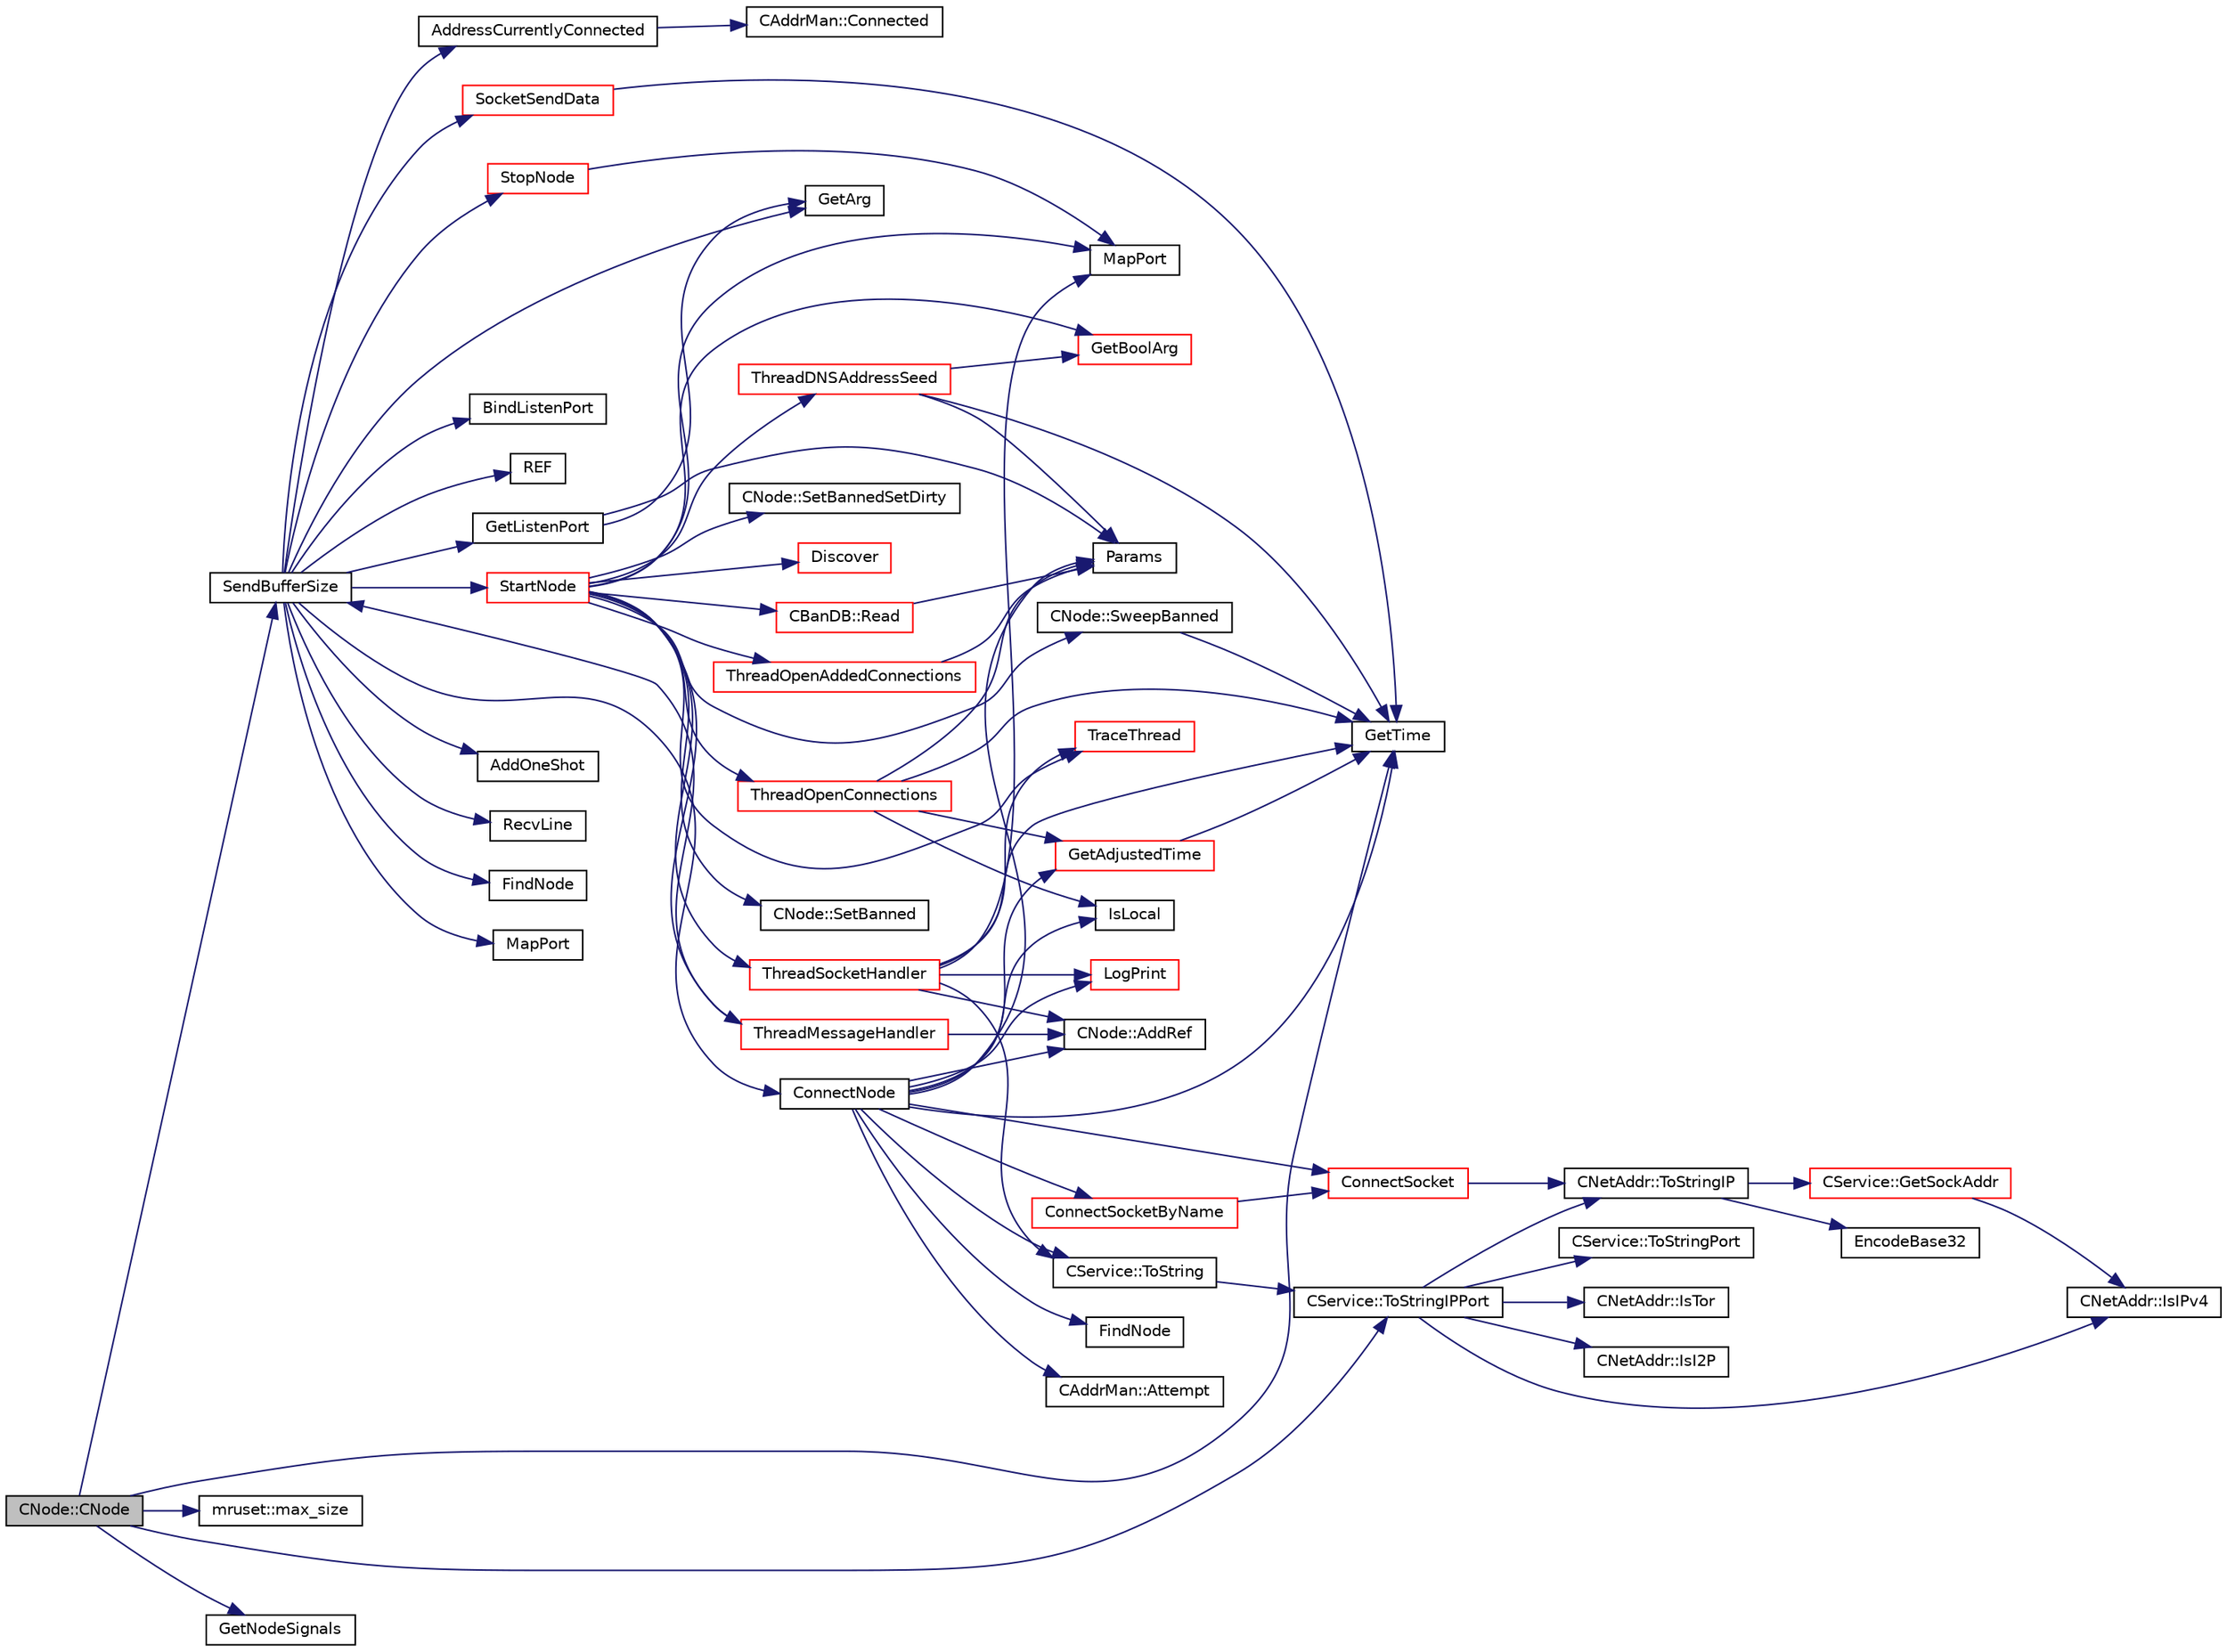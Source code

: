 digraph "CNode::CNode"
{
  edge [fontname="Helvetica",fontsize="10",labelfontname="Helvetica",labelfontsize="10"];
  node [fontname="Helvetica",fontsize="10",shape=record];
  rankdir="LR";
  Node0 [label="CNode::CNode",height=0.2,width=0.4,color="black", fillcolor="grey75", style="filled", fontcolor="black"];
  Node0 -> Node1 [color="midnightblue",fontsize="10",style="solid",fontname="Helvetica"];
  Node1 [label="GetTime",height=0.2,width=0.4,color="black", fillcolor="white", style="filled",URL="$df/d2d/util_8cpp.html#a46fac5fba8ba905b5f9acb364f5d8c6f"];
  Node0 -> Node2 [color="midnightblue",fontsize="10",style="solid",fontname="Helvetica"];
  Node2 [label="CService::ToStringIPPort",height=0.2,width=0.4,color="black", fillcolor="white", style="filled",URL="$d3/dcc/class_c_service.html#a224204c838b12eeb49ca7eabe6f75004"];
  Node2 -> Node3 [color="midnightblue",fontsize="10",style="solid",fontname="Helvetica"];
  Node3 [label="CNetAddr::IsIPv4",height=0.2,width=0.4,color="black", fillcolor="white", style="filled",URL="$d3/dc3/class_c_net_addr.html#a7021b79e9a33c342b68db09dbb6c2293"];
  Node2 -> Node4 [color="midnightblue",fontsize="10",style="solid",fontname="Helvetica"];
  Node4 [label="CNetAddr::IsTor",height=0.2,width=0.4,color="black", fillcolor="white", style="filled",URL="$d3/dc3/class_c_net_addr.html#a4db37b4997ff3b8c57959f2aa915a9a3"];
  Node2 -> Node5 [color="midnightblue",fontsize="10",style="solid",fontname="Helvetica"];
  Node5 [label="CNetAddr::IsI2P",height=0.2,width=0.4,color="black", fillcolor="white", style="filled",URL="$d3/dc3/class_c_net_addr.html#afc07b09ccfd8406c5aa30ce009727eab"];
  Node2 -> Node6 [color="midnightblue",fontsize="10",style="solid",fontname="Helvetica"];
  Node6 [label="CNetAddr::ToStringIP",height=0.2,width=0.4,color="black", fillcolor="white", style="filled",URL="$d3/dc3/class_c_net_addr.html#a0c8d9b5ed3824546ff4dccca3b28b073"];
  Node6 -> Node7 [color="midnightblue",fontsize="10",style="solid",fontname="Helvetica"];
  Node7 [label="EncodeBase32",height=0.2,width=0.4,color="black", fillcolor="white", style="filled",URL="$df/d2d/util_8cpp.html#a71aa75e646de8a10971f887bc71d9a75"];
  Node6 -> Node8 [color="midnightblue",fontsize="10",style="solid",fontname="Helvetica"];
  Node8 [label="CService::GetSockAddr",height=0.2,width=0.4,color="red", fillcolor="white", style="filled",URL="$d3/dcc/class_c_service.html#ac4c6d655fab3af40937f0b0c65581745"];
  Node8 -> Node3 [color="midnightblue",fontsize="10",style="solid",fontname="Helvetica"];
  Node2 -> Node15 [color="midnightblue",fontsize="10",style="solid",fontname="Helvetica"];
  Node15 [label="CService::ToStringPort",height=0.2,width=0.4,color="black", fillcolor="white", style="filled",URL="$d3/dcc/class_c_service.html#a95d6f24b6a613fca24734ba4e38ef3dc"];
  Node0 -> Node16 [color="midnightblue",fontsize="10",style="solid",fontname="Helvetica"];
  Node16 [label="mruset::max_size",height=0.2,width=0.4,color="black", fillcolor="white", style="filled",URL="$d6/d19/classmruset.html#af33f9531e47639e4dc6a42c123797292"];
  Node0 -> Node17 [color="midnightblue",fontsize="10",style="solid",fontname="Helvetica"];
  Node17 [label="SendBufferSize",height=0.2,width=0.4,color="black", fillcolor="white", style="filled",URL="$d7/d97/net_8h.html#a13f289d6233bd32b78a38793f76bdccb"];
  Node17 -> Node18 [color="midnightblue",fontsize="10",style="solid",fontname="Helvetica"];
  Node18 [label="GetArg",height=0.2,width=0.4,color="black", fillcolor="white", style="filled",URL="$df/d2d/util_8cpp.html#a24f685720bf40370e5bd2a192ad50cd8",tooltip="Return string argument or default value. "];
  Node17 -> Node19 [color="midnightblue",fontsize="10",style="solid",fontname="Helvetica"];
  Node19 [label="AddOneShot",height=0.2,width=0.4,color="black", fillcolor="white", style="filled",URL="$d7/d97/net_8h.html#a2471d0b46855da3f37d488ffcda3fe85"];
  Node17 -> Node20 [color="midnightblue",fontsize="10",style="solid",fontname="Helvetica"];
  Node20 [label="RecvLine",height=0.2,width=0.4,color="black", fillcolor="white", style="filled",URL="$d7/d97/net_8h.html#a09007f71e7e0bde35df7af76716e1614"];
  Node17 -> Node21 [color="midnightblue",fontsize="10",style="solid",fontname="Helvetica"];
  Node21 [label="AddressCurrentlyConnected",height=0.2,width=0.4,color="black", fillcolor="white", style="filled",URL="$d7/d97/net_8h.html#ad4aabaa937cd6f4b708c47dbbdb8ea60"];
  Node21 -> Node22 [color="midnightblue",fontsize="10",style="solid",fontname="Helvetica"];
  Node22 [label="CAddrMan::Connected",height=0.2,width=0.4,color="black", fillcolor="white", style="filled",URL="$d1/dc7/class_c_addr_man.html#a7aba66d9e9527522fed974567d34c322"];
  Node17 -> Node23 [color="midnightblue",fontsize="10",style="solid",fontname="Helvetica"];
  Node23 [label="FindNode",height=0.2,width=0.4,color="black", fillcolor="white", style="filled",URL="$d7/d97/net_8h.html#a66a7371d8e724cac0b4495169cdf2859"];
  Node17 -> Node24 [color="midnightblue",fontsize="10",style="solid",fontname="Helvetica"];
  Node24 [label="ConnectNode",height=0.2,width=0.4,color="black", fillcolor="white", style="filled",URL="$d7/d97/net_8h.html#ab2c1bd88322f3f689616e70be5b53ade"];
  Node24 -> Node25 [color="midnightblue",fontsize="10",style="solid",fontname="Helvetica"];
  Node25 [label="IsLocal",height=0.2,width=0.4,color="black", fillcolor="white", style="filled",URL="$dd/d84/net_8cpp.html#a16fa1bd4d34c4c29c90903fc3cdf7517",tooltip="check whether a given address is potentially local "];
  Node24 -> Node26 [color="midnightblue",fontsize="10",style="solid",fontname="Helvetica"];
  Node26 [label="FindNode",height=0.2,width=0.4,color="black", fillcolor="white", style="filled",URL="$dd/d84/net_8cpp.html#a66a7371d8e724cac0b4495169cdf2859"];
  Node24 -> Node27 [color="midnightblue",fontsize="10",style="solid",fontname="Helvetica"];
  Node27 [label="CNode::AddRef",height=0.2,width=0.4,color="black", fillcolor="white", style="filled",URL="$d1/d64/class_c_node.html#afb65ed679f7bda59aab89e0f5afae292"];
  Node24 -> Node28 [color="midnightblue",fontsize="10",style="solid",fontname="Helvetica"];
  Node28 [label="LogPrint",height=0.2,width=0.4,color="red", fillcolor="white", style="filled",URL="$d8/d3c/util_8h.html#aab1f837a2366f424bdc996fdf6352171"];
  Node24 -> Node38 [color="midnightblue",fontsize="10",style="solid",fontname="Helvetica"];
  Node38 [label="CService::ToString",height=0.2,width=0.4,color="black", fillcolor="white", style="filled",URL="$d3/dcc/class_c_service.html#a225473158bc07c87a6a862160d73cfea"];
  Node38 -> Node2 [color="midnightblue",fontsize="10",style="solid",fontname="Helvetica"];
  Node24 -> Node39 [color="midnightblue",fontsize="10",style="solid",fontname="Helvetica"];
  Node39 [label="GetAdjustedTime",height=0.2,width=0.4,color="red", fillcolor="white", style="filled",URL="$df/d2d/util_8cpp.html#a09f81b9c7650f898cf3cf305b87547e6"];
  Node39 -> Node1 [color="midnightblue",fontsize="10",style="solid",fontname="Helvetica"];
  Node24 -> Node41 [color="midnightblue",fontsize="10",style="solid",fontname="Helvetica"];
  Node41 [label="ConnectSocketByName",height=0.2,width=0.4,color="red", fillcolor="white", style="filled",URL="$d0/d0e/netbase_8cpp.html#a8d8d8eefd45d180c361e37dc293b6def"];
  Node41 -> Node45 [color="midnightblue",fontsize="10",style="solid",fontname="Helvetica"];
  Node45 [label="ConnectSocket",height=0.2,width=0.4,color="red", fillcolor="white", style="filled",URL="$d0/d0e/netbase_8cpp.html#a805b21dc07ab1574acaa657b4c0fd9e9"];
  Node45 -> Node6 [color="midnightblue",fontsize="10",style="solid",fontname="Helvetica"];
  Node24 -> Node33 [color="midnightblue",fontsize="10",style="solid",fontname="Helvetica"];
  Node33 [label="Params",height=0.2,width=0.4,color="black", fillcolor="white", style="filled",URL="$df/dbf/chainparams_8cpp.html#ace5c5b706d71a324a417dd2db394fd4a",tooltip="Return the currently selected parameters. "];
  Node24 -> Node45 [color="midnightblue",fontsize="10",style="solid",fontname="Helvetica"];
  Node24 -> Node53 [color="midnightblue",fontsize="10",style="solid",fontname="Helvetica"];
  Node53 [label="CAddrMan::Attempt",height=0.2,width=0.4,color="black", fillcolor="white", style="filled",URL="$d1/dc7/class_c_addr_man.html#afcddc2573121065177dc981cea710789"];
  Node24 -> Node1 [color="midnightblue",fontsize="10",style="solid",fontname="Helvetica"];
  Node17 -> Node54 [color="midnightblue",fontsize="10",style="solid",fontname="Helvetica"];
  Node54 [label="MapPort",height=0.2,width=0.4,color="black", fillcolor="white", style="filled",URL="$d7/d97/net_8h.html#aa203b76a8cc98a5ec314c19a008b478d"];
  Node17 -> Node55 [color="midnightblue",fontsize="10",style="solid",fontname="Helvetica"];
  Node55 [label="GetListenPort",height=0.2,width=0.4,color="black", fillcolor="white", style="filled",URL="$d7/d97/net_8h.html#af6d341a24d761a509fca026458cf2f72"];
  Node55 -> Node18 [color="midnightblue",fontsize="10",style="solid",fontname="Helvetica"];
  Node55 -> Node33 [color="midnightblue",fontsize="10",style="solid",fontname="Helvetica"];
  Node17 -> Node56 [color="midnightblue",fontsize="10",style="solid",fontname="Helvetica"];
  Node56 [label="BindListenPort",height=0.2,width=0.4,color="black", fillcolor="white", style="filled",URL="$d7/d97/net_8h.html#a0e76d0a0054192f57106a686beb8abdb"];
  Node17 -> Node57 [color="midnightblue",fontsize="10",style="solid",fontname="Helvetica"];
  Node57 [label="REF",height=0.2,width=0.4,color="black", fillcolor="white", style="filled",URL="$df/d9d/serialize_8h.html#abd1caa7e45d4ba31b7dfdda9949c3b05"];
  Node17 -> Node58 [color="midnightblue",fontsize="10",style="solid",fontname="Helvetica"];
  Node58 [label="StartNode",height=0.2,width=0.4,color="red", fillcolor="white", style="filled",URL="$d7/d97/net_8h.html#a9396d8054e8f74959e9391871aaddde0"];
  Node58 -> Node59 [color="midnightblue",fontsize="10",style="solid",fontname="Helvetica"];
  Node59 [label="CBanDB::Read",height=0.2,width=0.4,color="red", fillcolor="white", style="filled",URL="$dd/db6/class_c_ban_d_b.html#aa3bb0e398409c933bf79a9af56c807f2"];
  Node59 -> Node33 [color="midnightblue",fontsize="10",style="solid",fontname="Helvetica"];
  Node58 -> Node63 [color="midnightblue",fontsize="10",style="solid",fontname="Helvetica"];
  Node63 [label="CNode::SetBanned",height=0.2,width=0.4,color="black", fillcolor="white", style="filled",URL="$d1/d64/class_c_node.html#a02b1fa58052caeb6089ccc0c5c34de70"];
  Node58 -> Node64 [color="midnightblue",fontsize="10",style="solid",fontname="Helvetica"];
  Node64 [label="CNode::SetBannedSetDirty",height=0.2,width=0.4,color="black", fillcolor="white", style="filled",URL="$d1/d64/class_c_node.html#ab4248e8207bfae98f83ce56a4b25d07b",tooltip="set the \"dirty\" flag for the banlist "];
  Node58 -> Node65 [color="midnightblue",fontsize="10",style="solid",fontname="Helvetica"];
  Node65 [label="CNode::SweepBanned",height=0.2,width=0.4,color="black", fillcolor="white", style="filled",URL="$d1/d64/class_c_node.html#ad8b42ef7c930421014b59e845ec5295b",tooltip="clean unused entires (if bantime has expired) "];
  Node65 -> Node1 [color="midnightblue",fontsize="10",style="solid",fontname="Helvetica"];
  Node58 -> Node66 [color="midnightblue",fontsize="10",style="solid",fontname="Helvetica"];
  Node66 [label="Discover",height=0.2,width=0.4,color="red", fillcolor="white", style="filled",URL="$dd/d84/net_8cpp.html#a048eb0919e57aa88134e1afad7ee1ecb"];
  Node58 -> Node84 [color="midnightblue",fontsize="10",style="solid",fontname="Helvetica"];
  Node84 [label="GetBoolArg",height=0.2,width=0.4,color="red", fillcolor="white", style="filled",URL="$df/d2d/util_8cpp.html#a64d956f1dda7f9a80ab5d594532b906d",tooltip="Return boolean argument or default value. "];
  Node58 -> Node86 [color="midnightblue",fontsize="10",style="solid",fontname="Helvetica"];
  Node86 [label="TraceThread",height=0.2,width=0.4,color="red", fillcolor="white", style="filled",URL="$d8/d3c/util_8h.html#ac481a378af0229bf71e3d9fee7b938ad"];
  Node58 -> Node90 [color="midnightblue",fontsize="10",style="solid",fontname="Helvetica"];
  Node90 [label="ThreadDNSAddressSeed",height=0.2,width=0.4,color="red", fillcolor="white", style="filled",URL="$dd/d84/net_8cpp.html#ab2d8883b5524ec7b80d3b9535e73a3ed"];
  Node90 -> Node84 [color="midnightblue",fontsize="10",style="solid",fontname="Helvetica"];
  Node90 -> Node33 [color="midnightblue",fontsize="10",style="solid",fontname="Helvetica"];
  Node90 -> Node1 [color="midnightblue",fontsize="10",style="solid",fontname="Helvetica"];
  Node58 -> Node102 [color="midnightblue",fontsize="10",style="solid",fontname="Helvetica"];
  Node102 [label="MapPort",height=0.2,width=0.4,color="black", fillcolor="white", style="filled",URL="$dd/d84/net_8cpp.html#a93e4e6fbe288b6e882e697918695f88e"];
  Node58 -> Node103 [color="midnightblue",fontsize="10",style="solid",fontname="Helvetica"];
  Node103 [label="ThreadSocketHandler",height=0.2,width=0.4,color="red", fillcolor="white", style="filled",URL="$dd/d84/net_8cpp.html#aa1111c12121e039bbd8eedb556e4514a"];
  Node103 -> Node38 [color="midnightblue",fontsize="10",style="solid",fontname="Helvetica"];
  Node103 -> Node28 [color="midnightblue",fontsize="10",style="solid",fontname="Helvetica"];
  Node103 -> Node27 [color="midnightblue",fontsize="10",style="solid",fontname="Helvetica"];
  Node103 -> Node1 [color="midnightblue",fontsize="10",style="solid",fontname="Helvetica"];
  Node103 -> Node102 [color="midnightblue",fontsize="10",style="solid",fontname="Helvetica"];
  Node103 -> Node86 [color="midnightblue",fontsize="10",style="solid",fontname="Helvetica"];
  Node58 -> Node127 [color="midnightblue",fontsize="10",style="solid",fontname="Helvetica"];
  Node127 [label="ThreadOpenAddedConnections",height=0.2,width=0.4,color="red", fillcolor="white", style="filled",URL="$dd/d84/net_8cpp.html#a2d1ca95557ae336582b886a251e7fe94"];
  Node127 -> Node33 [color="midnightblue",fontsize="10",style="solid",fontname="Helvetica"];
  Node58 -> Node133 [color="midnightblue",fontsize="10",style="solid",fontname="Helvetica"];
  Node133 [label="ThreadOpenConnections",height=0.2,width=0.4,color="red", fillcolor="white", style="filled",URL="$dd/d84/net_8cpp.html#a3b4720330e61127963a43df26b80f804"];
  Node133 -> Node1 [color="midnightblue",fontsize="10",style="solid",fontname="Helvetica"];
  Node133 -> Node33 [color="midnightblue",fontsize="10",style="solid",fontname="Helvetica"];
  Node133 -> Node39 [color="midnightblue",fontsize="10",style="solid",fontname="Helvetica"];
  Node133 -> Node25 [color="midnightblue",fontsize="10",style="solid",fontname="Helvetica"];
  Node58 -> Node137 [color="midnightblue",fontsize="10",style="solid",fontname="Helvetica"];
  Node137 [label="ThreadMessageHandler",height=0.2,width=0.4,color="red", fillcolor="white", style="filled",URL="$dd/d84/net_8cpp.html#a379b0d3521bdd62ac296f219d70c4e30"];
  Node137 -> Node27 [color="midnightblue",fontsize="10",style="solid",fontname="Helvetica"];
  Node137 -> Node17 [color="midnightblue",fontsize="10",style="solid",fontname="Helvetica"];
  Node17 -> Node152 [color="midnightblue",fontsize="10",style="solid",fontname="Helvetica"];
  Node152 [label="StopNode",height=0.2,width=0.4,color="red", fillcolor="white", style="filled",URL="$d7/d97/net_8h.html#ac9110488f45c160d58f3c7ab7197bcea"];
  Node152 -> Node102 [color="midnightblue",fontsize="10",style="solid",fontname="Helvetica"];
  Node17 -> Node154 [color="midnightblue",fontsize="10",style="solid",fontname="Helvetica"];
  Node154 [label="SocketSendData",height=0.2,width=0.4,color="red", fillcolor="white", style="filled",URL="$d7/d97/net_8h.html#aff6b7f2f213ce1e8d3aea65c41c99cb8"];
  Node154 -> Node1 [color="midnightblue",fontsize="10",style="solid",fontname="Helvetica"];
  Node0 -> Node155 [color="midnightblue",fontsize="10",style="solid",fontname="Helvetica"];
  Node155 [label="GetNodeSignals",height=0.2,width=0.4,color="black", fillcolor="white", style="filled",URL="$d7/d97/net_8h.html#a475f2fc7d8f5cd7511db253cae8fe28a"];
}
